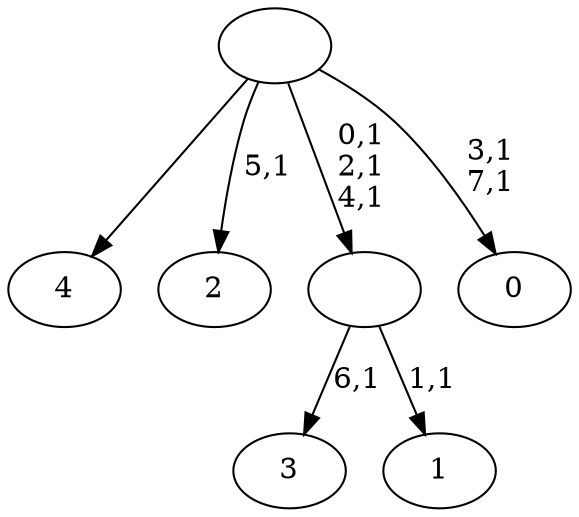 digraph T {
	13 [label="4"]
	12 [label="3"]
	10 [label="2"]
	8 [label="1"]
	6 [label=""]
	3 [label="0"]
	0 [label=""]
	6 -> 8 [label="1,1"]
	6 -> 12 [label="6,1"]
	0 -> 3 [label="3,1\n7,1"]
	0 -> 6 [label="0,1\n2,1\n4,1"]
	0 -> 10 [label="5,1"]
	0 -> 13 [label=""]
}
